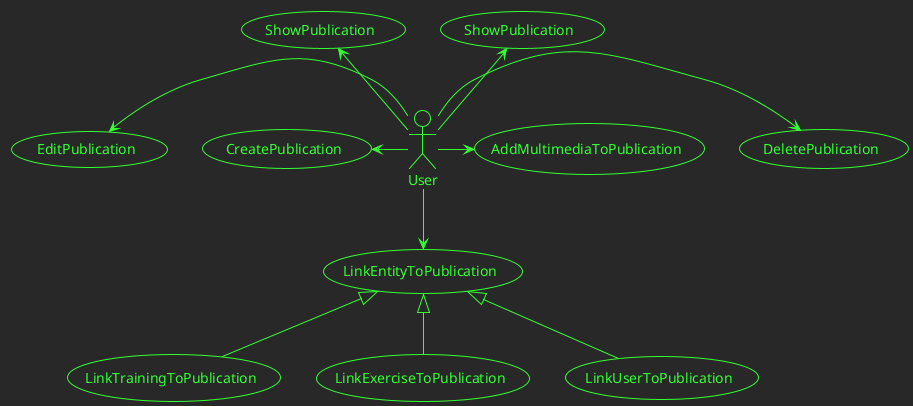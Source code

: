 @startuml publication

!theme crt-green

usecase CreatePublication as CP
usecase EditPublication as EP
usecase ShowPublication as SP
usecase ShowPublication as SS
usecase DeletePublication as DP
usecase AddMultimediaToPublication as AP
usecase LinkEntityToPublication as LN
usecase LinkTrainingToPublication as LT
usecase LinkExerciseToPublication as LE
usecase LinkUserToPublication as LU

actor User as U

U -left-> CP
U -left-> EP
U -up-> SP
U -up-> SS
U -right-> DP
U -right-> AP
U -down-> LN
LN <|-down- LT
LN <|-down- LE
LN <|-down- LU

@enduml